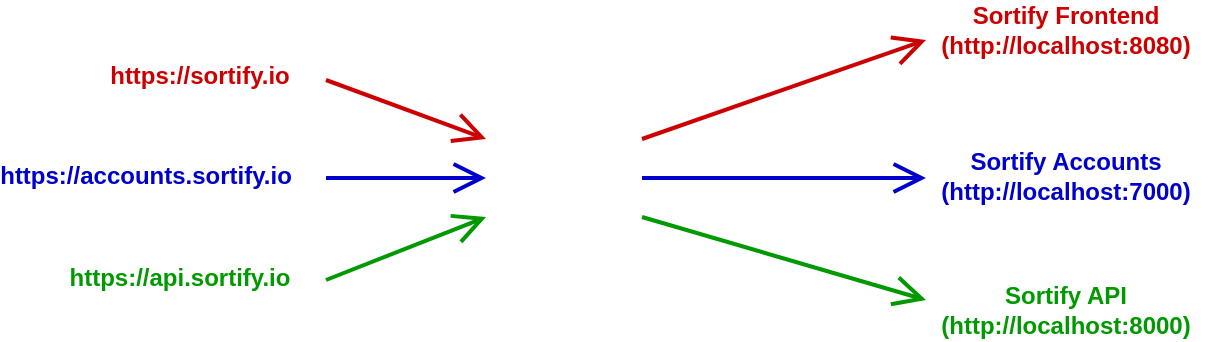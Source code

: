 <mxfile version="15.4.3" type="device"><diagram id="qFJOj7QY9XJzVFzNTm06" name="Page-1"><mxGraphModel dx="1038" dy="489" grid="1" gridSize="10" guides="1" tooltips="1" connect="1" arrows="1" fold="1" page="1" pageScale="1" pageWidth="827" pageHeight="1169" math="0" shadow="0"><root><mxCell id="0"/><mxCell id="1" parent="0"/><mxCell id="5T3aS73NGLxXdVcemnHs-1" value="" style="shape=image;html=1;verticalAlign=top;verticalLabelPosition=bottom;labelBackgroundColor=#ffffff;imageAspect=0;aspect=fixed;image=https://cdn4.iconfinder.com/data/icons/logos-brands-5/24/nginx-128.png" vertex="1" parent="1"><mxGeometry x="320" y="190" width="78" height="78" as="geometry"/></mxCell><mxCell id="5T3aS73NGLxXdVcemnHs-12" value="&lt;font color=&quot;#cc0000&quot;&gt;&lt;b&gt;Sortify Frontend&lt;br&gt;(http://localhost:8080)&lt;/b&gt;&lt;/font&gt;" style="text;html=1;strokeColor=none;fillColor=none;align=center;verticalAlign=middle;whiteSpace=wrap;rounded=0;" vertex="1" parent="1"><mxGeometry x="540" y="140" width="140" height="30" as="geometry"/></mxCell><mxCell id="5T3aS73NGLxXdVcemnHs-17" value="&lt;b&gt;&lt;font color=&quot;#0000cc&quot;&gt;Sortify Accounts&lt;br&gt;(http://localhost:7000)&lt;/font&gt;&lt;/b&gt;" style="text;html=1;strokeColor=none;fillColor=none;align=center;verticalAlign=middle;whiteSpace=wrap;rounded=0;" vertex="1" parent="1"><mxGeometry x="550" y="213" width="120" height="30" as="geometry"/></mxCell><mxCell id="5T3aS73NGLxXdVcemnHs-18" value="&lt;b&gt;&lt;font color=&quot;#009900&quot;&gt;Sortify API&lt;br&gt;(http://localhost:8000)&lt;/font&gt;&lt;/b&gt;" style="text;html=1;strokeColor=none;fillColor=none;align=center;verticalAlign=middle;whiteSpace=wrap;rounded=0;" vertex="1" parent="1"><mxGeometry x="550" y="280" width="120" height="30" as="geometry"/></mxCell><mxCell id="5T3aS73NGLxXdVcemnHs-19" value="&lt;b&gt;&lt;font color=&quot;#cc0000&quot;&gt;https://sortify.io&lt;/font&gt;&lt;/b&gt;" style="text;html=1;strokeColor=none;fillColor=none;align=center;verticalAlign=middle;whiteSpace=wrap;rounded=0;" vertex="1" parent="1"><mxGeometry x="97" y="168" width="160" height="20" as="geometry"/></mxCell><mxCell id="5T3aS73NGLxXdVcemnHs-22" value="&lt;b&gt;&lt;font color=&quot;#0000cc&quot;&gt;https://accounts.sortify.io&lt;/font&gt;&lt;/b&gt;" style="text;html=1;strokeColor=none;fillColor=none;align=center;verticalAlign=middle;whiteSpace=wrap;rounded=0;" vertex="1" parent="1"><mxGeometry x="90" y="213" width="120" height="30" as="geometry"/></mxCell><mxCell id="5T3aS73NGLxXdVcemnHs-26" value="" style="endArrow=open;endFill=1;endSize=12;html=1;rounded=0;fontColor=#009900;strokeColor=#009900;strokeWidth=2;entryX=0;entryY=0.75;entryDx=0;entryDy=0;" edge="1" parent="1" target="5T3aS73NGLxXdVcemnHs-1"><mxGeometry width="160" relative="1" as="geometry"><mxPoint x="240" y="280" as="sourcePoint"/><mxPoint x="220" y="230" as="targetPoint"/></mxGeometry></mxCell><mxCell id="5T3aS73NGLxXdVcemnHs-30" value="" style="endArrow=open;endFill=1;endSize=12;html=1;rounded=0;fontColor=#009900;strokeColor=#0000CC;strokeWidth=2;entryX=0;entryY=0.5;entryDx=0;entryDy=0;" edge="1" parent="1" target="5T3aS73NGLxXdVcemnHs-1"><mxGeometry width="160" relative="1" as="geometry"><mxPoint x="240" y="229" as="sourcePoint"/><mxPoint x="240" y="392" as="targetPoint"/></mxGeometry></mxCell><mxCell id="5T3aS73NGLxXdVcemnHs-23" value="&lt;b&gt;&lt;font color=&quot;#009900&quot;&gt;https://api.sortify.io&lt;/font&gt;&lt;/b&gt;" style="text;html=1;strokeColor=none;fillColor=none;align=center;verticalAlign=middle;whiteSpace=wrap;rounded=0;" vertex="1" parent="1"><mxGeometry x="107" y="268" width="120" height="22" as="geometry"/></mxCell><mxCell id="5T3aS73NGLxXdVcemnHs-33" value="" style="endArrow=open;endFill=1;endSize=12;html=1;rounded=0;fontColor=#009900;strokeColor=#CC0000;strokeWidth=2;entryX=0;entryY=0.25;entryDx=0;entryDy=0;" edge="1" parent="1" target="5T3aS73NGLxXdVcemnHs-1"><mxGeometry width="160" relative="1" as="geometry"><mxPoint x="240" y="180" as="sourcePoint"/><mxPoint x="330" y="239" as="targetPoint"/></mxGeometry></mxCell><mxCell id="5T3aS73NGLxXdVcemnHs-37" value="" style="endArrow=open;endFill=1;endSize=12;html=1;rounded=0;fontColor=#009900;strokeColor=#CC0000;strokeWidth=2;exitX=1;exitY=0.25;exitDx=0;exitDy=0;" edge="1" parent="1" source="5T3aS73NGLxXdVcemnHs-1"><mxGeometry width="160" relative="1" as="geometry"><mxPoint x="420" y="188" as="sourcePoint"/><mxPoint x="540" y="160" as="targetPoint"/></mxGeometry></mxCell><mxCell id="5T3aS73NGLxXdVcemnHs-38" value="" style="endArrow=open;endFill=1;endSize=12;html=1;rounded=0;fontColor=#009900;strokeColor=#0000CC;strokeWidth=2;exitX=1;exitY=0.5;exitDx=0;exitDy=0;" edge="1" parent="1" source="5T3aS73NGLxXdVcemnHs-1"><mxGeometry width="160" relative="1" as="geometry"><mxPoint x="440" y="235" as="sourcePoint"/><mxPoint x="540" y="229" as="targetPoint"/></mxGeometry></mxCell><mxCell id="5T3aS73NGLxXdVcemnHs-39" value="" style="endArrow=open;endFill=1;endSize=12;html=1;rounded=0;fontColor=#009900;strokeColor=#009900;strokeWidth=2;exitX=1;exitY=0.75;exitDx=0;exitDy=0;" edge="1" parent="1" source="5T3aS73NGLxXdVcemnHs-1"><mxGeometry width="160" relative="1" as="geometry"><mxPoint x="250" y="290" as="sourcePoint"/><mxPoint x="540" y="290" as="targetPoint"/></mxGeometry></mxCell></root></mxGraphModel></diagram></mxfile>